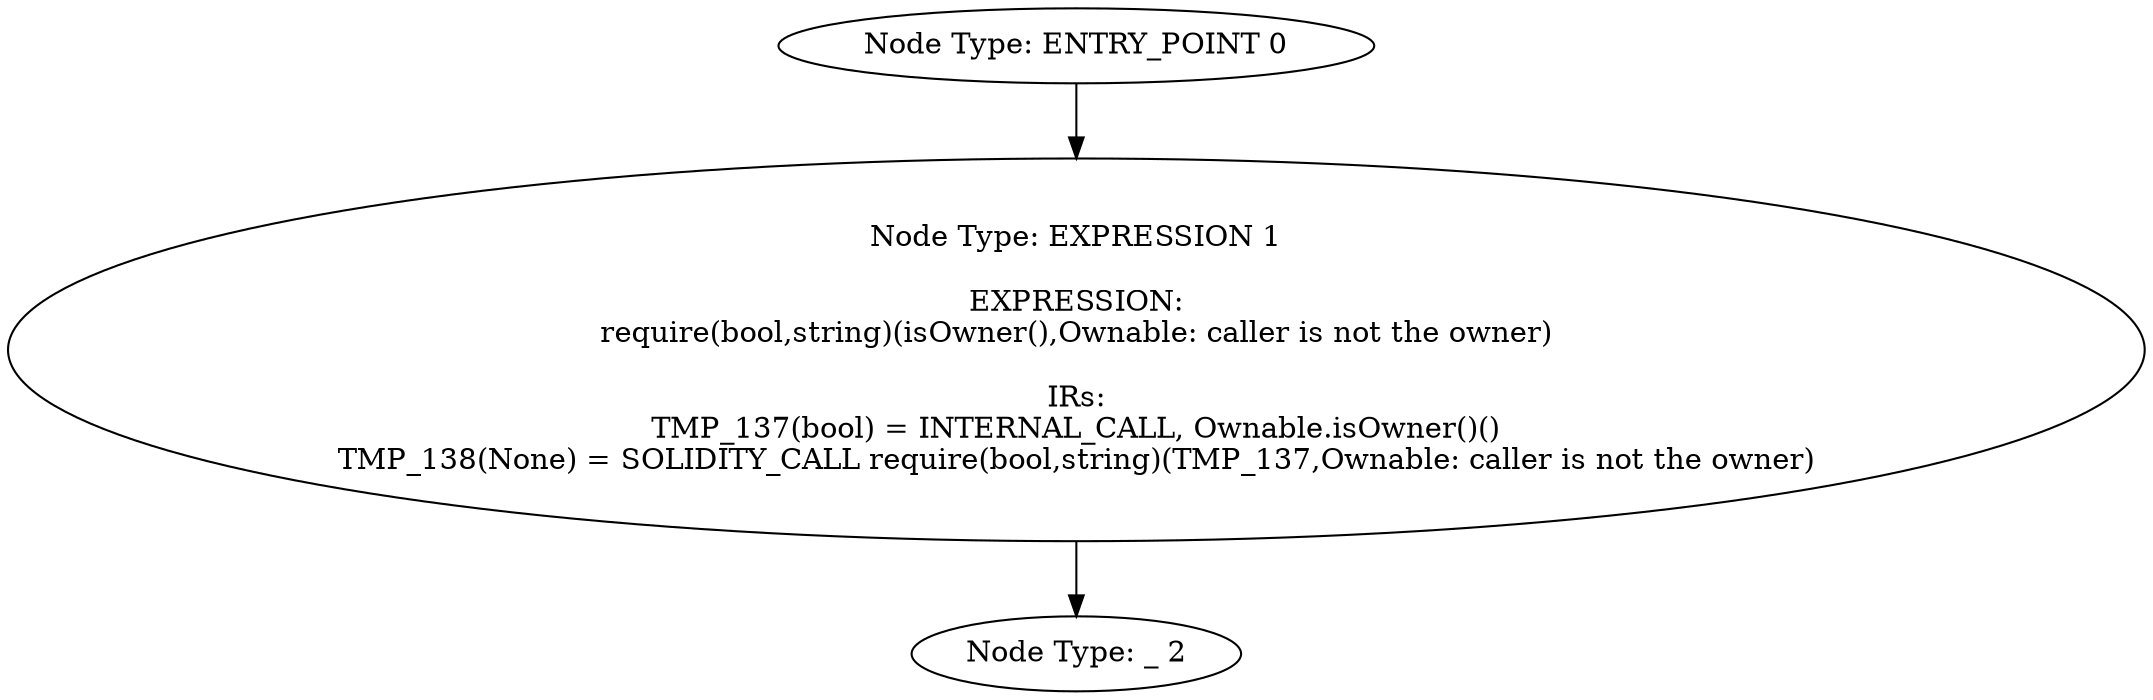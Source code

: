 digraph{
0[label="Node Type: ENTRY_POINT 0
"];
0->1;
1[label="Node Type: EXPRESSION 1

EXPRESSION:
require(bool,string)(isOwner(),Ownable: caller is not the owner)

IRs:
TMP_137(bool) = INTERNAL_CALL, Ownable.isOwner()()
TMP_138(None) = SOLIDITY_CALL require(bool,string)(TMP_137,Ownable: caller is not the owner)"];
1->2;
2[label="Node Type: _ 2
"];
}
